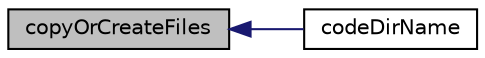digraph "copyOrCreateFiles"
{
  bgcolor="transparent";
  edge [fontname="Helvetica",fontsize="10",labelfontname="Helvetica",labelfontsize="10"];
  node [fontname="Helvetica",fontsize="10",shape=record];
  rankdir="LR";
  Node1 [label="copyOrCreateFiles",height=0.2,width=0.4,color="black", fillcolor="grey75", style="filled", fontcolor="black"];
  Node1 -> Node2 [dir="back",color="midnightblue",fontsize="10",style="solid",fontname="Helvetica"];
  Node2 [label="codeDirName",height=0.2,width=0.4,color="black",URL="$a00605.html#a9dde26399656a693ab209ee4a0eece6a",tooltip="Return the code-dirname. "];
}
